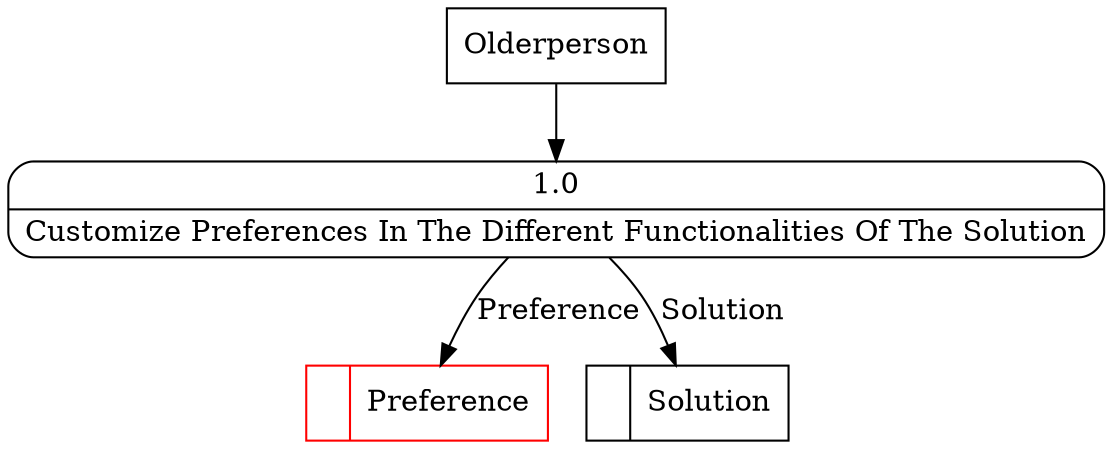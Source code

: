 digraph dfd2{ 
node[shape=record]
200 [label="<f0>  |<f1> Preference " color=red];
201 [label="<f0>  |<f1> Solution " ];
202 [label="Olderperson" shape=box];
203 [label="{<f0> 1.0|<f1> Customize Preferences In The Different Functionalities Of The Solution }" shape=Mrecord];
202 -> 203
203 -> 200 [label="Preference"]
203 -> 201 [label="Solution"]
}